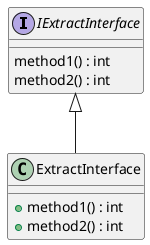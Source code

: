 @startuml
interface IExtractInterface {
    method1() : int
    method2() : int
}
class ExtractInterface {
    + method1() : int
    + method2() : int
}
IExtractInterface <|-- ExtractInterface
@enduml
